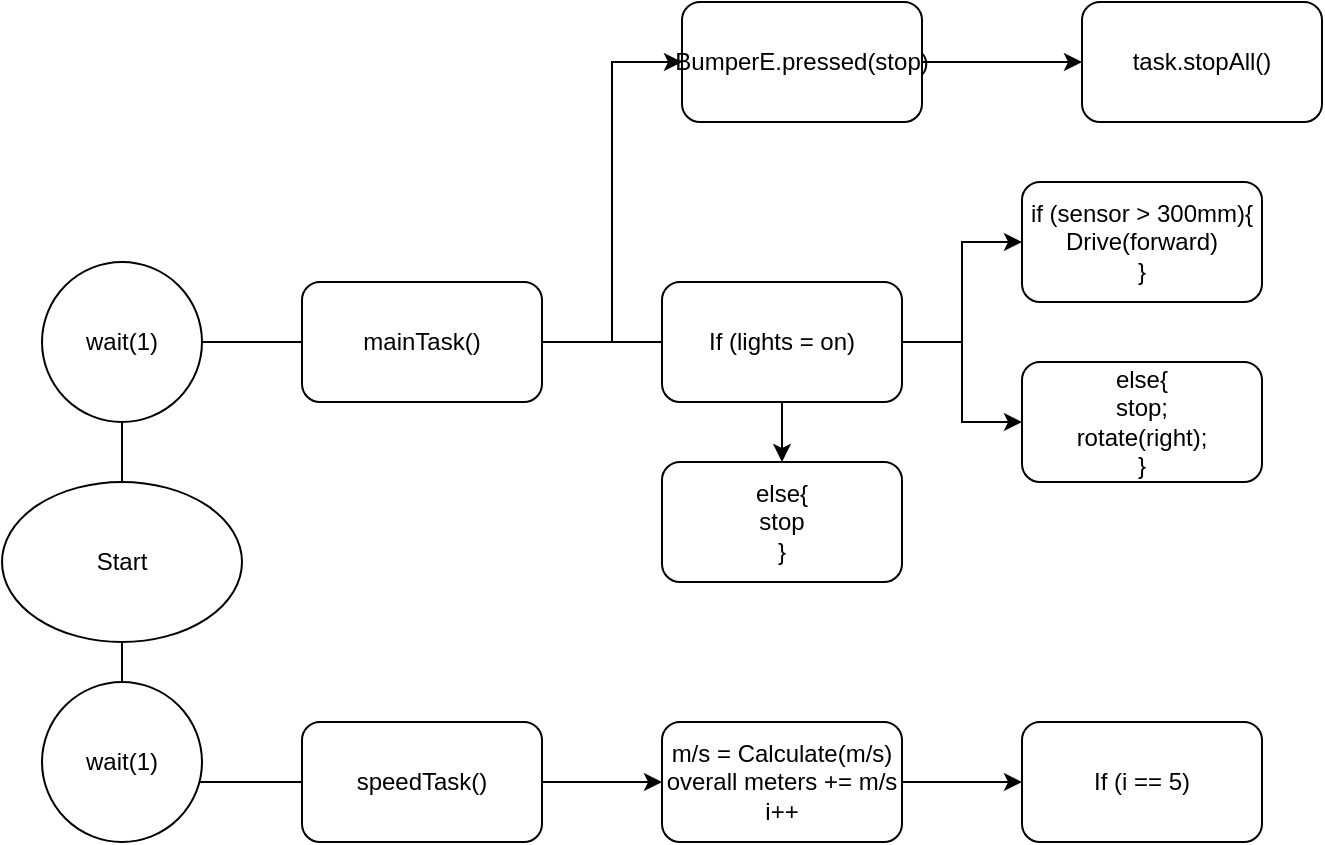 <mxfile version="20.8.5" type="github">
  <diagram id="Hh9mBltEBBYd4GxImdHt" name="Page-1">
    <mxGraphModel dx="1434" dy="788" grid="1" gridSize="10" guides="1" tooltips="1" connect="1" arrows="1" fold="1" page="1" pageScale="1" pageWidth="850" pageHeight="1100" math="0" shadow="0">
      <root>
        <mxCell id="0" />
        <mxCell id="1" parent="0" />
        <mxCell id="cPJrAUq1hi2ilmZjBuvy-9" style="edgeStyle=orthogonalEdgeStyle;rounded=0;orthogonalLoop=1;jettySize=auto;html=1;" edge="1" parent="1" source="cPJrAUq1hi2ilmZjBuvy-1">
          <mxGeometry relative="1" as="geometry">
            <mxPoint x="130" y="190" as="targetPoint" />
          </mxGeometry>
        </mxCell>
        <mxCell id="cPJrAUq1hi2ilmZjBuvy-11" style="edgeStyle=orthogonalEdgeStyle;rounded=0;orthogonalLoop=1;jettySize=auto;html=1;" edge="1" parent="1" source="cPJrAUq1hi2ilmZjBuvy-1">
          <mxGeometry relative="1" as="geometry">
            <mxPoint x="130" y="410" as="targetPoint" />
          </mxGeometry>
        </mxCell>
        <mxCell id="cPJrAUq1hi2ilmZjBuvy-1" value="Start" style="ellipse;whiteSpace=wrap;html=1;" vertex="1" parent="1">
          <mxGeometry x="70" y="260" width="120" height="80" as="geometry" />
        </mxCell>
        <mxCell id="cPJrAUq1hi2ilmZjBuvy-10" style="edgeStyle=orthogonalEdgeStyle;rounded=0;orthogonalLoop=1;jettySize=auto;html=1;" edge="1" parent="1" source="cPJrAUq1hi2ilmZjBuvy-2">
          <mxGeometry relative="1" as="geometry">
            <mxPoint x="130" y="190" as="targetPoint" />
          </mxGeometry>
        </mxCell>
        <mxCell id="cPJrAUq1hi2ilmZjBuvy-14" style="edgeStyle=orthogonalEdgeStyle;rounded=0;orthogonalLoop=1;jettySize=auto;html=1;entryX=0;entryY=0.5;entryDx=0;entryDy=0;" edge="1" parent="1" source="cPJrAUq1hi2ilmZjBuvy-2" target="cPJrAUq1hi2ilmZjBuvy-13">
          <mxGeometry relative="1" as="geometry" />
        </mxCell>
        <mxCell id="cPJrAUq1hi2ilmZjBuvy-2" value="mainTask()" style="rounded=1;whiteSpace=wrap;html=1;" vertex="1" parent="1">
          <mxGeometry x="220" y="160" width="120" height="60" as="geometry" />
        </mxCell>
        <mxCell id="cPJrAUq1hi2ilmZjBuvy-12" style="edgeStyle=orthogonalEdgeStyle;rounded=0;orthogonalLoop=1;jettySize=auto;html=1;" edge="1" parent="1" source="cPJrAUq1hi2ilmZjBuvy-3">
          <mxGeometry relative="1" as="geometry">
            <mxPoint x="130" y="410" as="targetPoint" />
          </mxGeometry>
        </mxCell>
        <mxCell id="cPJrAUq1hi2ilmZjBuvy-29" value="" style="edgeStyle=orthogonalEdgeStyle;rounded=0;orthogonalLoop=1;jettySize=auto;html=1;" edge="1" parent="1" source="cPJrAUq1hi2ilmZjBuvy-3" target="cPJrAUq1hi2ilmZjBuvy-28">
          <mxGeometry relative="1" as="geometry" />
        </mxCell>
        <mxCell id="cPJrAUq1hi2ilmZjBuvy-3" value="speedTask()" style="rounded=1;whiteSpace=wrap;html=1;" vertex="1" parent="1">
          <mxGeometry x="220" y="380" width="120" height="60" as="geometry" />
        </mxCell>
        <mxCell id="cPJrAUq1hi2ilmZjBuvy-4" value="if (sensor &amp;gt; 300mm){&lt;br&gt;Drive(forward)&lt;br&gt;}" style="rounded=1;whiteSpace=wrap;html=1;" vertex="1" parent="1">
          <mxGeometry x="580" y="110" width="120" height="60" as="geometry" />
        </mxCell>
        <mxCell id="cPJrAUq1hi2ilmZjBuvy-5" value="else{&lt;br&gt;stop;&lt;br&gt;rotate(right);&lt;br&gt;}" style="rounded=1;whiteSpace=wrap;html=1;" vertex="1" parent="1">
          <mxGeometry x="580" y="200" width="120" height="60" as="geometry" />
        </mxCell>
        <mxCell id="cPJrAUq1hi2ilmZjBuvy-16" value="" style="edgeStyle=orthogonalEdgeStyle;rounded=0;orthogonalLoop=1;jettySize=auto;html=1;" edge="1" parent="1" source="cPJrAUq1hi2ilmZjBuvy-13" target="cPJrAUq1hi2ilmZjBuvy-15">
          <mxGeometry relative="1" as="geometry" />
        </mxCell>
        <mxCell id="cPJrAUq1hi2ilmZjBuvy-13" value="BumperE.pressed(stop)" style="rounded=1;whiteSpace=wrap;html=1;" vertex="1" parent="1">
          <mxGeometry x="410" y="20" width="120" height="60" as="geometry" />
        </mxCell>
        <mxCell id="cPJrAUq1hi2ilmZjBuvy-15" value="task.stopAll()" style="whiteSpace=wrap;html=1;rounded=1;" vertex="1" parent="1">
          <mxGeometry x="610" y="20" width="120" height="60" as="geometry" />
        </mxCell>
        <mxCell id="cPJrAUq1hi2ilmZjBuvy-18" value="" style="edgeStyle=orthogonalEdgeStyle;rounded=0;orthogonalLoop=1;jettySize=auto;html=1;endArrow=none;" edge="1" parent="1" source="cPJrAUq1hi2ilmZjBuvy-2" target="cPJrAUq1hi2ilmZjBuvy-17">
          <mxGeometry relative="1" as="geometry">
            <mxPoint x="340" y="190" as="sourcePoint" />
            <mxPoint x="530" y="130" as="targetPoint" />
          </mxGeometry>
        </mxCell>
        <mxCell id="cPJrAUq1hi2ilmZjBuvy-19" style="edgeStyle=orthogonalEdgeStyle;rounded=0;orthogonalLoop=1;jettySize=auto;html=1;" edge="1" parent="1" source="cPJrAUq1hi2ilmZjBuvy-17" target="cPJrAUq1hi2ilmZjBuvy-4">
          <mxGeometry relative="1" as="geometry" />
        </mxCell>
        <mxCell id="cPJrAUq1hi2ilmZjBuvy-20" style="edgeStyle=orthogonalEdgeStyle;rounded=0;orthogonalLoop=1;jettySize=auto;html=1;" edge="1" parent="1" source="cPJrAUq1hi2ilmZjBuvy-17" target="cPJrAUq1hi2ilmZjBuvy-5">
          <mxGeometry relative="1" as="geometry" />
        </mxCell>
        <mxCell id="cPJrAUq1hi2ilmZjBuvy-22" value="" style="edgeStyle=orthogonalEdgeStyle;rounded=0;orthogonalLoop=1;jettySize=auto;html=1;" edge="1" parent="1" source="cPJrAUq1hi2ilmZjBuvy-17" target="cPJrAUq1hi2ilmZjBuvy-21">
          <mxGeometry relative="1" as="geometry" />
        </mxCell>
        <mxCell id="cPJrAUq1hi2ilmZjBuvy-17" value="If (lights = on)" style="rounded=1;whiteSpace=wrap;html=1;" vertex="1" parent="1">
          <mxGeometry x="400" y="160" width="120" height="60" as="geometry" />
        </mxCell>
        <mxCell id="cPJrAUq1hi2ilmZjBuvy-21" value="else{&lt;br&gt;stop&lt;br&gt;}" style="whiteSpace=wrap;html=1;rounded=1;" vertex="1" parent="1">
          <mxGeometry x="400" y="250" width="120" height="60" as="geometry" />
        </mxCell>
        <mxCell id="cPJrAUq1hi2ilmZjBuvy-25" value="wait(1)" style="ellipse;whiteSpace=wrap;html=1;aspect=fixed;" vertex="1" parent="1">
          <mxGeometry x="90" y="150" width="80" height="80" as="geometry" />
        </mxCell>
        <mxCell id="cPJrAUq1hi2ilmZjBuvy-27" value="wait(1)" style="ellipse;whiteSpace=wrap;html=1;aspect=fixed;" vertex="1" parent="1">
          <mxGeometry x="90" y="360" width="80" height="80" as="geometry" />
        </mxCell>
        <mxCell id="cPJrAUq1hi2ilmZjBuvy-31" value="" style="edgeStyle=orthogonalEdgeStyle;rounded=0;orthogonalLoop=1;jettySize=auto;html=1;" edge="1" parent="1" source="cPJrAUq1hi2ilmZjBuvy-28" target="cPJrAUq1hi2ilmZjBuvy-30">
          <mxGeometry relative="1" as="geometry" />
        </mxCell>
        <mxCell id="cPJrAUq1hi2ilmZjBuvy-28" value="m/s = Calculate(m/s)&lt;br&gt;overall meters += m/s&lt;br&gt;i++" style="whiteSpace=wrap;html=1;rounded=1;" vertex="1" parent="1">
          <mxGeometry x="400" y="380" width="120" height="60" as="geometry" />
        </mxCell>
        <mxCell id="cPJrAUq1hi2ilmZjBuvy-30" value="If (i == 5)" style="whiteSpace=wrap;html=1;rounded=1;" vertex="1" parent="1">
          <mxGeometry x="580" y="380" width="120" height="60" as="geometry" />
        </mxCell>
      </root>
    </mxGraphModel>
  </diagram>
</mxfile>
